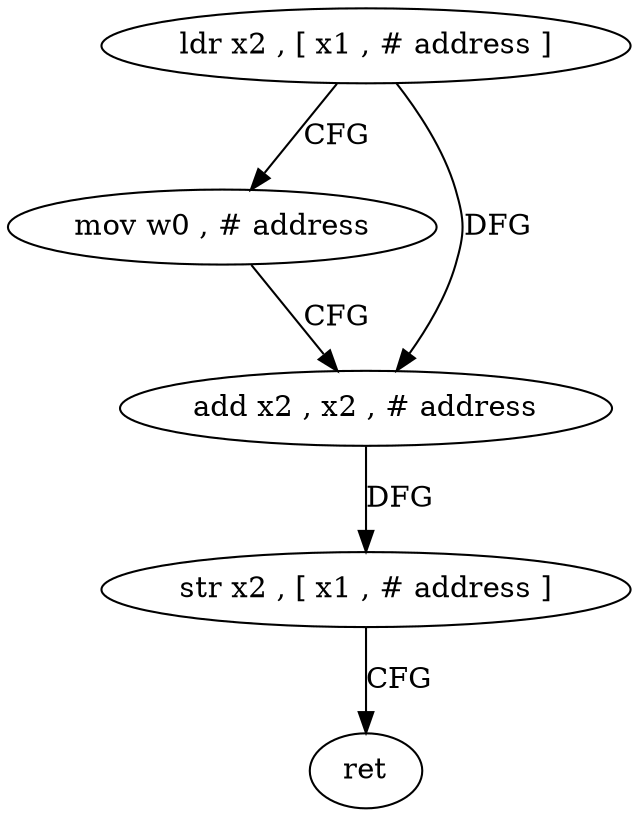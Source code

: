 digraph "func" {
"4207440" [label = "ldr x2 , [ x1 , # address ]" ]
"4207444" [label = "mov w0 , # address" ]
"4207448" [label = "add x2 , x2 , # address" ]
"4207452" [label = "str x2 , [ x1 , # address ]" ]
"4207456" [label = "ret" ]
"4207440" -> "4207444" [ label = "CFG" ]
"4207440" -> "4207448" [ label = "DFG" ]
"4207444" -> "4207448" [ label = "CFG" ]
"4207448" -> "4207452" [ label = "DFG" ]
"4207452" -> "4207456" [ label = "CFG" ]
}
